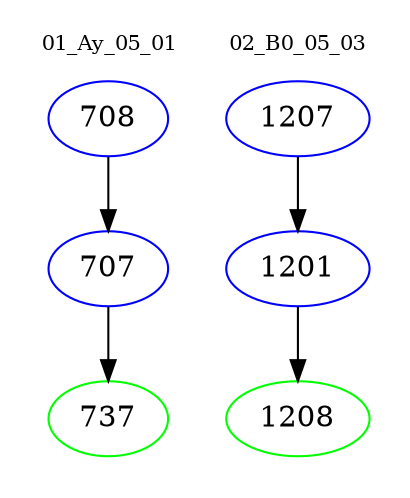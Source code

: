 digraph{
subgraph cluster_0 {
color = white
label = "01_Ay_05_01";
fontsize=10;
T0_708 [label="708", color="blue"]
T0_708 -> T0_707 [color="black"]
T0_707 [label="707", color="blue"]
T0_707 -> T0_737 [color="black"]
T0_737 [label="737", color="green"]
}
subgraph cluster_1 {
color = white
label = "02_B0_05_03";
fontsize=10;
T1_1207 [label="1207", color="blue"]
T1_1207 -> T1_1201 [color="black"]
T1_1201 [label="1201", color="blue"]
T1_1201 -> T1_1208 [color="black"]
T1_1208 [label="1208", color="green"]
}
}
